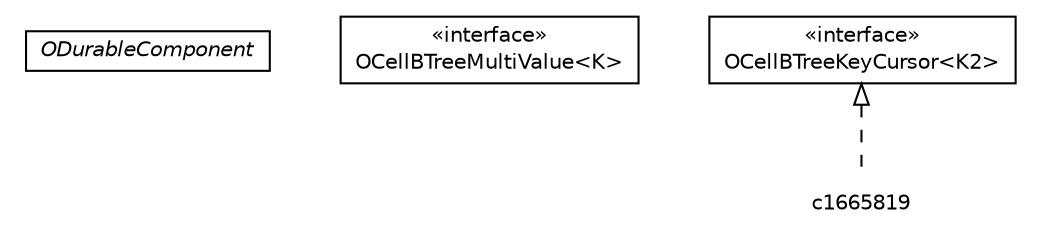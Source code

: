 #!/usr/local/bin/dot
#
# Class diagram 
# Generated by UMLGraph version R5_6-24-gf6e263 (http://www.umlgraph.org/)
#

digraph G {
	edge [fontname="Helvetica",fontsize=10,labelfontname="Helvetica",labelfontsize=10];
	node [fontname="Helvetica",fontsize=10,shape=plaintext];
	nodesep=0.25;
	ranksep=0.5;
	// com.orientechnologies.orient.core.storage.impl.local.paginated.base.ODurableComponent
	c1665729 [label=<<table title="com.orientechnologies.orient.core.storage.impl.local.paginated.base.ODurableComponent" border="0" cellborder="1" cellspacing="0" cellpadding="2" port="p" href="../../../../impl/local/paginated/base/ODurableComponent.html">
		<tr><td><table border="0" cellspacing="0" cellpadding="1">
<tr><td align="center" balign="center"><font face="Helvetica-Oblique"> ODurableComponent </font></td></tr>
		</table></td></tr>
		</table>>, URL="../../../../impl/local/paginated/base/ODurableComponent.html", fontname="Helvetica", fontcolor="black", fontsize=10.0];
	// com.orientechnologies.orient.core.storage.index.sbtree.multivalue.OCellBTreeMultiValue<K>
	c1665807 [label=<<table title="com.orientechnologies.orient.core.storage.index.sbtree.multivalue.OCellBTreeMultiValue" border="0" cellborder="1" cellspacing="0" cellpadding="2" port="p" href="../OCellBTreeMultiValue.html">
		<tr><td><table border="0" cellspacing="0" cellpadding="1">
<tr><td align="center" balign="center"> &#171;interface&#187; </td></tr>
<tr><td align="center" balign="center"> OCellBTreeMultiValue&lt;K&gt; </td></tr>
		</table></td></tr>
		</table>>, URL="../OCellBTreeMultiValue.html", fontname="Helvetica", fontcolor="black", fontsize=10.0];
	// com.orientechnologies.orient.core.storage.index.sbtree.multivalue.OCellBTreeMultiValue.OCellBTreeKeyCursor<K2>
	c1665809 [label=<<table title="com.orientechnologies.orient.core.storage.index.sbtree.multivalue.OCellBTreeMultiValue.OCellBTreeKeyCursor" border="0" cellborder="1" cellspacing="0" cellpadding="2" port="p" href="../OCellBTreeMultiValue.OCellBTreeKeyCursor.html">
		<tr><td><table border="0" cellspacing="0" cellpadding="1">
<tr><td align="center" balign="center"> &#171;interface&#187; </td></tr>
<tr><td align="center" balign="center"> OCellBTreeKeyCursor&lt;K2&gt; </td></tr>
		</table></td></tr>
		</table>>, URL="../OCellBTreeMultiValue.OCellBTreeKeyCursor.html", fontname="Helvetica", fontcolor="black", fontsize=10.0];
	//com.orientechnologies.orient.core.storage.index.sbtree.multivalue.v1.OCellBTreeMultiValueV1<K>.OSBTreeFullKeyCursor implements com.orientechnologies.orient.core.storage.index.sbtree.multivalue.OCellBTreeMultiValue.OCellBTreeKeyCursor<K2>
	c1665809:p -> c1665819:p [dir=back,arrowtail=empty,style=dashed];
}

